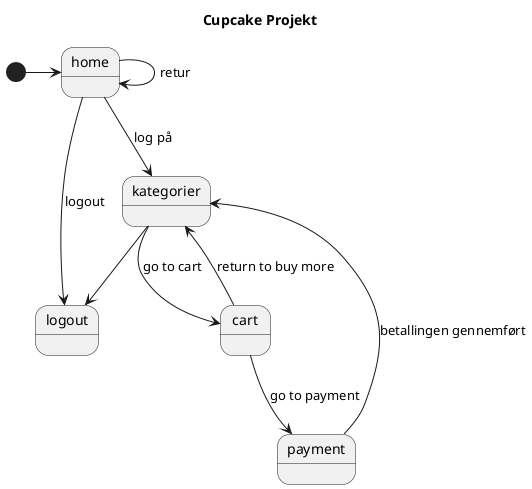 @startuml

Title Cupcake Projekt

State home
State logout
State kategorier
State cart
State payment


[*] -> home
home --> home : retur
home --> kategorier : log på
kategorier --> cart : go to cart
cart --> kategorier : return to buy more
cart --> payment : go to payment
payment --> kategorier : betallingen gennemført
kategorier --> logout
home --> logout : logout



@enduml
